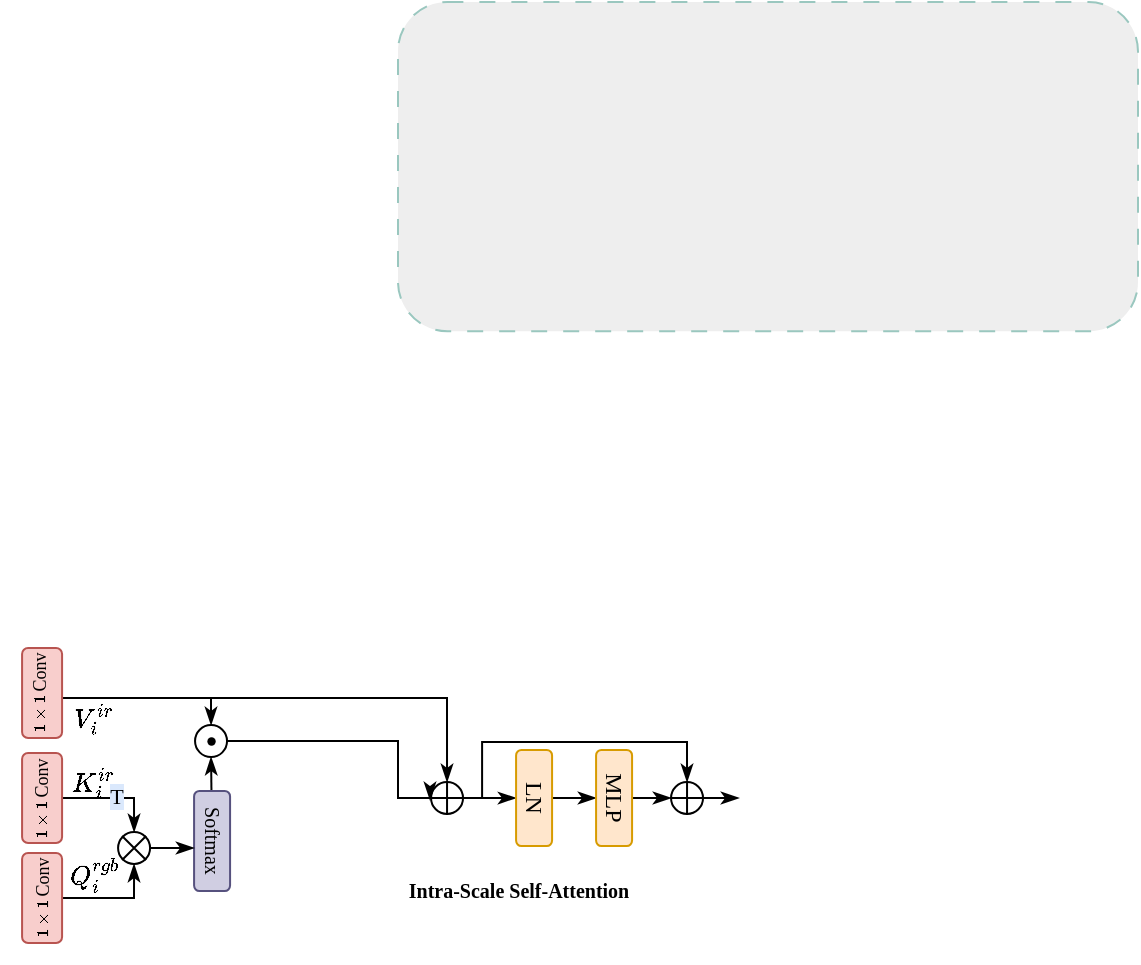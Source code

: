 <mxfile version="26.1.1">
  <diagram name="第 1 页" id="s-5QhZZwYBaMaTvDLYHA">
    <mxGraphModel dx="442" dy="223" grid="1" gridSize="10" guides="1" tooltips="1" connect="1" arrows="1" fold="1" page="1" pageScale="1" pageWidth="827" pageHeight="1169" math="1" shadow="0">
      <root>
        <mxCell id="0" />
        <mxCell id="1" parent="0" />
        <mxCell id="uKrTivx29mjVBT3hBDGl-135" value="" style="rounded=1;whiteSpace=wrap;html=1;fontFamily=Times New Roman;fontSize=11;labelBackgroundColor=default;dashed=1;fillColor=#eeeeee;strokeColor=#9AC7BF;dashPattern=8 8;" vertex="1" parent="1">
          <mxGeometry x="470" y="230.0" width="370" height="164.6" as="geometry" />
        </mxCell>
        <mxCell id="uKrTivx29mjVBT3hBDGl-144" value="Intra-Scale Self-Attention" style="text;html=1;align=center;verticalAlign=middle;whiteSpace=wrap;rounded=0;fontFamily=Times New Roman;fontSize=10;fontStyle=1" vertex="1" parent="1">
          <mxGeometry x="469.5" y="662.8" width="120.5" height="23" as="geometry" />
        </mxCell>
        <mxCell id="uKrTivx29mjVBT3hBDGl-76" style="edgeStyle=orthogonalEdgeStyle;shape=connector;rounded=0;orthogonalLoop=1;jettySize=auto;html=1;entryX=0.5;entryY=0;entryDx=0;entryDy=0;strokeColor=default;align=center;verticalAlign=middle;fontFamily=Helvetica;fontSize=11;fontColor=default;labelBackgroundColor=default;endArrow=classicThin;endFill=1;" edge="1" parent="1" source="uKrTivx29mjVBT3hBDGl-77" target="uKrTivx29mjVBT3hBDGl-108">
          <mxGeometry relative="1" as="geometry">
            <Array as="points">
              <mxPoint x="376.04" y="578" />
            </Array>
          </mxGeometry>
        </mxCell>
        <mxCell id="uKrTivx29mjVBT3hBDGl-153" style="edgeStyle=orthogonalEdgeStyle;rounded=0;orthogonalLoop=1;jettySize=auto;html=1;entryX=0.5;entryY=0;entryDx=0;entryDy=0;endArrow=classicThin;endFill=1;" edge="1" parent="1">
          <mxGeometry relative="1" as="geometry">
            <mxPoint x="302.04" y="578.0" as="sourcePoint" />
            <mxPoint x="494.52" y="620" as="targetPoint" />
            <Array as="points">
              <mxPoint x="494" y="578" />
            </Array>
          </mxGeometry>
        </mxCell>
        <mxCell id="uKrTivx29mjVBT3hBDGl-77" value="" style="rounded=1;whiteSpace=wrap;html=1;fontFamily=Times New Roman;fillColor=#f8cecc;strokeColor=#b85450;horizontal=0;" vertex="1" parent="1">
          <mxGeometry x="282.04" y="553" width="20" height="45" as="geometry" />
        </mxCell>
        <mxCell id="uKrTivx29mjVBT3hBDGl-78" style="edgeStyle=orthogonalEdgeStyle;shape=connector;rounded=0;orthogonalLoop=1;jettySize=auto;html=1;entryX=0.5;entryY=0;entryDx=0;entryDy=0;strokeColor=default;align=center;verticalAlign=middle;fontFamily=Times New Roman;fontSize=11;fontColor=default;labelBackgroundColor=default;endArrow=classicThin;endFill=1;" edge="1" parent="1" source="uKrTivx29mjVBT3hBDGl-80" target="uKrTivx29mjVBT3hBDGl-94">
          <mxGeometry relative="1" as="geometry">
            <mxPoint x="338.04" y="643" as="targetPoint" />
            <Array as="points">
              <mxPoint x="338.04" y="628" />
            </Array>
          </mxGeometry>
        </mxCell>
        <mxCell id="uKrTivx29mjVBT3hBDGl-79" value="&lt;font face=&quot;Times New Roman&quot;&gt;T&lt;/font&gt;" style="edgeLabel;html=1;align=center;verticalAlign=middle;resizable=0;points=[];fontFamily=Helvetica;fontSize=11;fontColor=default;labelBackgroundColor=#DAE8FC;" vertex="1" connectable="0" parent="uKrTivx29mjVBT3hBDGl-78">
          <mxGeometry x="0.213" relative="1" as="geometry">
            <mxPoint x="-5" y="-1" as="offset" />
          </mxGeometry>
        </mxCell>
        <mxCell id="uKrTivx29mjVBT3hBDGl-80" value="" style="rounded=1;whiteSpace=wrap;html=1;fontFamily=Times New Roman;fillColor=#f8cecc;strokeColor=#b85450;" vertex="1" parent="1">
          <mxGeometry x="282.04" y="605.5" width="20" height="45" as="geometry" />
        </mxCell>
        <mxCell id="uKrTivx29mjVBT3hBDGl-81" style="edgeStyle=orthogonalEdgeStyle;shape=connector;rounded=0;orthogonalLoop=1;jettySize=auto;html=1;entryX=0.5;entryY=1;entryDx=0;entryDy=0;strokeColor=default;align=center;verticalAlign=middle;fontFamily=Times New Roman;fontSize=11;fontColor=default;labelBackgroundColor=default;endArrow=classicThin;endFill=1;" edge="1" parent="1" source="uKrTivx29mjVBT3hBDGl-82" target="uKrTivx29mjVBT3hBDGl-94">
          <mxGeometry relative="1" as="geometry">
            <mxPoint x="338.04" y="663" as="targetPoint" />
            <Array as="points">
              <mxPoint x="338.04" y="678" />
            </Array>
          </mxGeometry>
        </mxCell>
        <mxCell id="uKrTivx29mjVBT3hBDGl-82" value="" style="rounded=1;whiteSpace=wrap;html=1;fontFamily=Times New Roman;fillColor=#f8cecc;strokeColor=#b85450;" vertex="1" parent="1">
          <mxGeometry x="282.04" y="655.5" width="20" height="45" as="geometry" />
        </mxCell>
        <mxCell id="uKrTivx29mjVBT3hBDGl-83" style="shape=connector;rounded=0;orthogonalLoop=1;jettySize=auto;html=1;entryX=0.5;entryY=1;entryDx=0;entryDy=0;strokeColor=default;align=center;verticalAlign=middle;fontFamily=Helvetica;fontSize=11;fontColor=default;labelBackgroundColor=default;endArrow=classicThin;endFill=1;" edge="1" parent="1" source="uKrTivx29mjVBT3hBDGl-84" target="uKrTivx29mjVBT3hBDGl-108">
          <mxGeometry relative="1" as="geometry" />
        </mxCell>
        <mxCell id="uKrTivx29mjVBT3hBDGl-84" value="Softmax" style="rounded=1;whiteSpace=wrap;html=1;horizontal=0;flipV=0;flipH=0;rotation=-180;fontFamily=Times New Roman;fillColor=#d0cee2;strokeColor=#56517e;spacingTop=-2;fontSize=10;" vertex="1" parent="1">
          <mxGeometry x="368.04" y="624.5" width="18" height="50" as="geometry" />
        </mxCell>
        <mxCell id="uKrTivx29mjVBT3hBDGl-88" style="edgeStyle=orthogonalEdgeStyle;shape=connector;rounded=0;orthogonalLoop=1;jettySize=auto;html=1;entryX=1;entryY=0.5;entryDx=0;entryDy=0;strokeColor=default;align=center;verticalAlign=middle;fontFamily=Times New Roman;fontSize=11;fontColor=default;labelBackgroundColor=default;endArrow=classicThin;endFill=1;" edge="1" parent="1" target="uKrTivx29mjVBT3hBDGl-90">
          <mxGeometry relative="1" as="geometry">
            <mxPoint x="502.04" y="628.014" as="sourcePoint" />
          </mxGeometry>
        </mxCell>
        <mxCell id="uKrTivx29mjVBT3hBDGl-89" style="edgeStyle=orthogonalEdgeStyle;shape=connector;rounded=0;orthogonalLoop=1;jettySize=auto;html=1;entryX=1;entryY=0.5;entryDx=0;entryDy=0;strokeColor=default;align=center;verticalAlign=middle;fontFamily=Times New Roman;fontSize=11;fontColor=default;labelBackgroundColor=default;endArrow=classicThin;endFill=1;" edge="1" parent="1" source="uKrTivx29mjVBT3hBDGl-90" target="uKrTivx29mjVBT3hBDGl-92">
          <mxGeometry relative="1" as="geometry" />
        </mxCell>
        <mxCell id="uKrTivx29mjVBT3hBDGl-90" value="LN" style="rounded=1;whiteSpace=wrap;html=1;fontFamily=Times New Roman;horizontal=0;rotation=-180;fillColor=#ffe6cc;strokeColor=#d79b00;" vertex="1" parent="1">
          <mxGeometry x="529.04" y="604" width="18" height="48" as="geometry" />
        </mxCell>
        <mxCell id="uKrTivx29mjVBT3hBDGl-91" style="edgeStyle=orthogonalEdgeStyle;shape=connector;rounded=0;orthogonalLoop=1;jettySize=auto;html=1;entryX=0;entryY=0.5;entryDx=0;entryDy=0;strokeColor=default;align=center;verticalAlign=middle;fontFamily=Times New Roman;fontSize=11;fontColor=default;labelBackgroundColor=default;endArrow=classicThin;endFill=1;" edge="1" parent="1">
          <mxGeometry relative="1" as="geometry">
            <mxPoint x="587.04" y="628" as="sourcePoint" />
            <mxPoint x="606.52" y="628" as="targetPoint" />
          </mxGeometry>
        </mxCell>
        <mxCell id="uKrTivx29mjVBT3hBDGl-92" value="MLP" style="rounded=1;whiteSpace=wrap;html=1;fontFamily=Times New Roman;horizontal=0;rotation=-180;fillColor=#ffe6cc;strokeColor=#d79b00;" vertex="1" parent="1">
          <mxGeometry x="569.04" y="604" width="18" height="48" as="geometry" />
        </mxCell>
        <mxCell id="uKrTivx29mjVBT3hBDGl-93" value="" style="group;fontFamily=Times New Roman;" vertex="1" connectable="0" parent="1">
          <mxGeometry x="330.04" y="645" width="16" height="16" as="geometry" />
        </mxCell>
        <mxCell id="uKrTivx29mjVBT3hBDGl-94" value="" style="ellipse;whiteSpace=wrap;html=1;aspect=fixed;fontFamily=Times New Roman;" vertex="1" parent="uKrTivx29mjVBT3hBDGl-93">
          <mxGeometry width="16" height="16" as="geometry" />
        </mxCell>
        <mxCell id="uKrTivx29mjVBT3hBDGl-95" value="" style="shape=umlDestroy;whiteSpace=wrap;html=1;strokeWidth=1;targetShapes=umlLifeline;fontFamily=Times New Roman;fontSize=11;fontColor=default;labelBackgroundColor=default;" vertex="1" parent="uKrTivx29mjVBT3hBDGl-93">
          <mxGeometry x="2.004" y="2.004" width="12" height="12" as="geometry" />
        </mxCell>
        <mxCell id="uKrTivx29mjVBT3hBDGl-98" style="edgeStyle=orthogonalEdgeStyle;shape=connector;rounded=0;orthogonalLoop=1;jettySize=auto;html=1;entryX=0.5;entryY=0;entryDx=0;entryDy=0;strokeColor=default;align=center;verticalAlign=middle;fontFamily=Times New Roman;fontSize=11;fontColor=default;labelBackgroundColor=default;endArrow=classicThin;endFill=1;" edge="1" parent="1" source="uKrTivx29mjVBT3hBDGl-99" target="uKrTivx29mjVBT3hBDGl-101">
          <mxGeometry relative="1" as="geometry">
            <Array as="points">
              <mxPoint x="512.04" y="628" />
              <mxPoint x="512.04" y="600" />
              <mxPoint x="614.04" y="600" />
            </Array>
          </mxGeometry>
        </mxCell>
        <mxCell id="uKrTivx29mjVBT3hBDGl-99" value="" style="ellipse;whiteSpace=wrap;html=1;aspect=fixed;container=0;fontFamily=Times New Roman;" vertex="1" parent="1">
          <mxGeometry x="486.52" y="620" width="16" height="16" as="geometry" />
        </mxCell>
        <mxCell id="uKrTivx29mjVBT3hBDGl-100" value="" style="shape=umlDestroy;whiteSpace=wrap;html=1;strokeWidth=1;targetShapes=umlLifeline;fontFamily=Times New Roman;fontSize=11;fontColor=default;labelBackgroundColor=default;container=0;rotation=45;" vertex="1" parent="1">
          <mxGeometry x="488.524" y="622" width="12" height="12" as="geometry" />
        </mxCell>
        <mxCell id="uKrTivx29mjVBT3hBDGl-101" value="" style="ellipse;whiteSpace=wrap;html=1;aspect=fixed;container=0;fontFamily=Times New Roman;" vertex="1" parent="1">
          <mxGeometry x="606.52" y="620" width="16" height="16" as="geometry" />
        </mxCell>
        <mxCell id="uKrTivx29mjVBT3hBDGl-102" value="" style="shape=umlDestroy;whiteSpace=wrap;html=1;strokeWidth=1;targetShapes=umlLifeline;fontFamily=Times New Roman;fontSize=11;fontColor=default;labelBackgroundColor=default;container=0;rotation=45;" vertex="1" parent="1">
          <mxGeometry x="608.524" y="622.004" width="12" height="12" as="geometry" />
        </mxCell>
        <mxCell id="uKrTivx29mjVBT3hBDGl-103" style="edgeStyle=orthogonalEdgeStyle;shape=connector;rounded=0;orthogonalLoop=1;jettySize=auto;html=1;entryX=1;entryY=0.5;entryDx=0;entryDy=0;strokeColor=default;align=center;verticalAlign=middle;fontFamily=Times New Roman;fontSize=11;fontColor=default;labelBackgroundColor=default;endArrow=classicThin;endFill=1;" edge="1" parent="1">
          <mxGeometry relative="1" as="geometry">
            <mxPoint x="346.044" y="653" as="sourcePoint" />
            <mxPoint x="368.04" y="653" as="targetPoint" />
          </mxGeometry>
        </mxCell>
        <mxCell id="uKrTivx29mjVBT3hBDGl-105" style="edgeStyle=orthogonalEdgeStyle;shape=connector;rounded=0;orthogonalLoop=1;jettySize=auto;html=1;entryX=0;entryY=0.5;entryDx=0;entryDy=0;strokeColor=default;align=center;verticalAlign=middle;fontFamily=Times New Roman;fontSize=11;fontColor=default;labelBackgroundColor=default;endArrow=classicThin;endFill=1;" edge="1" parent="1">
          <mxGeometry relative="1" as="geometry">
            <mxPoint x="621.04" y="628" as="sourcePoint" />
            <mxPoint x="640.52" y="628" as="targetPoint" />
          </mxGeometry>
        </mxCell>
        <mxCell id="uKrTivx29mjVBT3hBDGl-107" value="" style="group;fontFamily=Times New Roman;" vertex="1" connectable="0" parent="1">
          <mxGeometry x="368.038" y="591.028" width="18.482" height="18.482" as="geometry" />
        </mxCell>
        <mxCell id="uKrTivx29mjVBT3hBDGl-108" value="" style="ellipse;whiteSpace=wrap;html=1;aspect=fixed;container=0;fontFamily=Times New Roman;" vertex="1" parent="uKrTivx29mjVBT3hBDGl-107">
          <mxGeometry x="0.482" y="0.482" width="16" height="16" as="geometry" />
        </mxCell>
        <mxCell id="uKrTivx29mjVBT3hBDGl-109" value="" style="shape=waypoint;sketch=0;fillStyle=solid;size=6;pointerEvents=1;points=[];fillColor=none;resizable=0;rotatable=0;perimeter=centerPerimeter;snapToPoint=1;fontFamily=Times New Roman;fontSize=11;fontColor=default;labelBackgroundColor=default;strokeWidth=0.1;" vertex="1" parent="uKrTivx29mjVBT3hBDGl-107">
          <mxGeometry x="-1.518" y="-1.518" width="20" height="20" as="geometry" />
        </mxCell>
        <mxCell id="uKrTivx29mjVBT3hBDGl-111" value="" style="group" vertex="1" connectable="0" parent="1">
          <mxGeometry x="281.04" y="550" width="20" height="51" as="geometry" />
        </mxCell>
        <mxCell id="uKrTivx29mjVBT3hBDGl-112" value="&lt;span style=&quot;font-family: &amp;quot;Times New Roman&amp;quot;;&quot;&gt;$$1\times1$$&lt;/span&gt;" style="text;html=1;align=center;verticalAlign=middle;whiteSpace=wrap;rounded=0;fontFamily=Helvetica;fontSize=8;fontColor=default;labelBackgroundColor=none;rotation=-90;" vertex="1" parent="uKrTivx29mjVBT3hBDGl-111">
          <mxGeometry x="-5" y="26" width="30" height="20" as="geometry" />
        </mxCell>
        <mxCell id="uKrTivx29mjVBT3hBDGl-113" value="Conv" style="text;html=1;align=center;verticalAlign=middle;whiteSpace=wrap;rounded=0;fontFamily=Times New Roman;fontSize=9;fontColor=default;labelBackgroundColor=none;rotation=-90;" vertex="1" parent="uKrTivx29mjVBT3hBDGl-111">
          <mxGeometry x="-5" y="5" width="30" height="20" as="geometry" />
        </mxCell>
        <mxCell id="uKrTivx29mjVBT3hBDGl-114" value="" style="group" vertex="1" connectable="0" parent="1">
          <mxGeometry x="282.04" y="603" width="20" height="51" as="geometry" />
        </mxCell>
        <mxCell id="uKrTivx29mjVBT3hBDGl-115" value="&lt;span style=&quot;font-family: &amp;quot;Times New Roman&amp;quot;;&quot;&gt;$$1\times1$$&lt;/span&gt;" style="text;html=1;align=center;verticalAlign=middle;whiteSpace=wrap;rounded=0;fontFamily=Helvetica;fontSize=8;fontColor=default;labelBackgroundColor=none;rotation=-90;" vertex="1" parent="uKrTivx29mjVBT3hBDGl-114">
          <mxGeometry x="-5" y="26" width="30" height="20" as="geometry" />
        </mxCell>
        <mxCell id="uKrTivx29mjVBT3hBDGl-116" value="Conv" style="text;html=1;align=center;verticalAlign=middle;whiteSpace=wrap;rounded=0;fontFamily=Times New Roman;fontSize=9;fontColor=default;labelBackgroundColor=none;rotation=-90;" vertex="1" parent="uKrTivx29mjVBT3hBDGl-114">
          <mxGeometry x="-5" y="5" width="30" height="20" as="geometry" />
        </mxCell>
        <mxCell id="uKrTivx29mjVBT3hBDGl-117" value="" style="group" vertex="1" connectable="0" parent="1">
          <mxGeometry x="282.04" y="652.5" width="20" height="51" as="geometry" />
        </mxCell>
        <mxCell id="uKrTivx29mjVBT3hBDGl-118" value="&lt;span style=&quot;font-family: &amp;quot;Times New Roman&amp;quot;;&quot;&gt;$$1\times1$$&lt;/span&gt;" style="text;html=1;align=center;verticalAlign=middle;whiteSpace=wrap;rounded=0;fontFamily=Helvetica;fontSize=8;fontColor=default;labelBackgroundColor=none;rotation=-90;" vertex="1" parent="uKrTivx29mjVBT3hBDGl-117">
          <mxGeometry x="-5" y="26" width="30" height="20" as="geometry" />
        </mxCell>
        <mxCell id="uKrTivx29mjVBT3hBDGl-119" value="Conv" style="text;html=1;align=center;verticalAlign=middle;whiteSpace=wrap;rounded=0;fontFamily=Times New Roman;fontSize=9;fontColor=default;labelBackgroundColor=none;rotation=-90;" vertex="1" parent="uKrTivx29mjVBT3hBDGl-117">
          <mxGeometry x="-5" y="5" width="30" height="20" as="geometry" />
        </mxCell>
        <mxCell id="uKrTivx29mjVBT3hBDGl-130" value="&lt;span style=&quot;font-size: 13px;&quot;&gt;$$Q_{i}^{rgb}$$&lt;/span&gt;" style="text;html=1;align=center;verticalAlign=middle;whiteSpace=wrap;rounded=0;fontFamily=Times New Roman;fontSize=11;fontColor=default;labelBackgroundColor=none;" vertex="1" parent="1">
          <mxGeometry x="310" y="655.5" width="16" height="20" as="geometry" />
        </mxCell>
        <mxCell id="uKrTivx29mjVBT3hBDGl-131" value="&lt;span style=&quot;font-size: 13px;&quot;&gt;$$K_{i}^{ir}$$&lt;/span&gt;" style="text;html=1;align=center;verticalAlign=middle;whiteSpace=wrap;rounded=0;fontFamily=Times New Roman;fontSize=11;fontColor=default;labelBackgroundColor=none;" vertex="1" parent="1">
          <mxGeometry x="309.52" y="609.51" width="16" height="20" as="geometry" />
        </mxCell>
        <mxCell id="uKrTivx29mjVBT3hBDGl-145" value="&lt;span style=&quot;font-size: 13px;&quot;&gt;$$V_{i}^{ir}$$&lt;/span&gt;" style="text;html=1;align=center;verticalAlign=middle;whiteSpace=wrap;rounded=0;fontFamily=Times New Roman;fontSize=11;fontColor=default;labelBackgroundColor=none;" vertex="1" parent="1">
          <mxGeometry x="309.52" y="578" width="16" height="20" as="geometry" />
        </mxCell>
        <mxCell id="uKrTivx29mjVBT3hBDGl-154" style="edgeStyle=orthogonalEdgeStyle;rounded=0;orthogonalLoop=1;jettySize=auto;html=1;entryX=0;entryY=0.5;entryDx=0;entryDy=0;endArrow=classicThin;endFill=1;" edge="1" parent="1">
          <mxGeometry relative="1" as="geometry">
            <mxPoint x="384.52" y="599.51" as="sourcePoint" />
            <mxPoint x="486" y="629" as="targetPoint" />
            <Array as="points">
              <mxPoint x="470" y="599" />
              <mxPoint x="470" y="628" />
            </Array>
          </mxGeometry>
        </mxCell>
      </root>
    </mxGraphModel>
  </diagram>
</mxfile>
